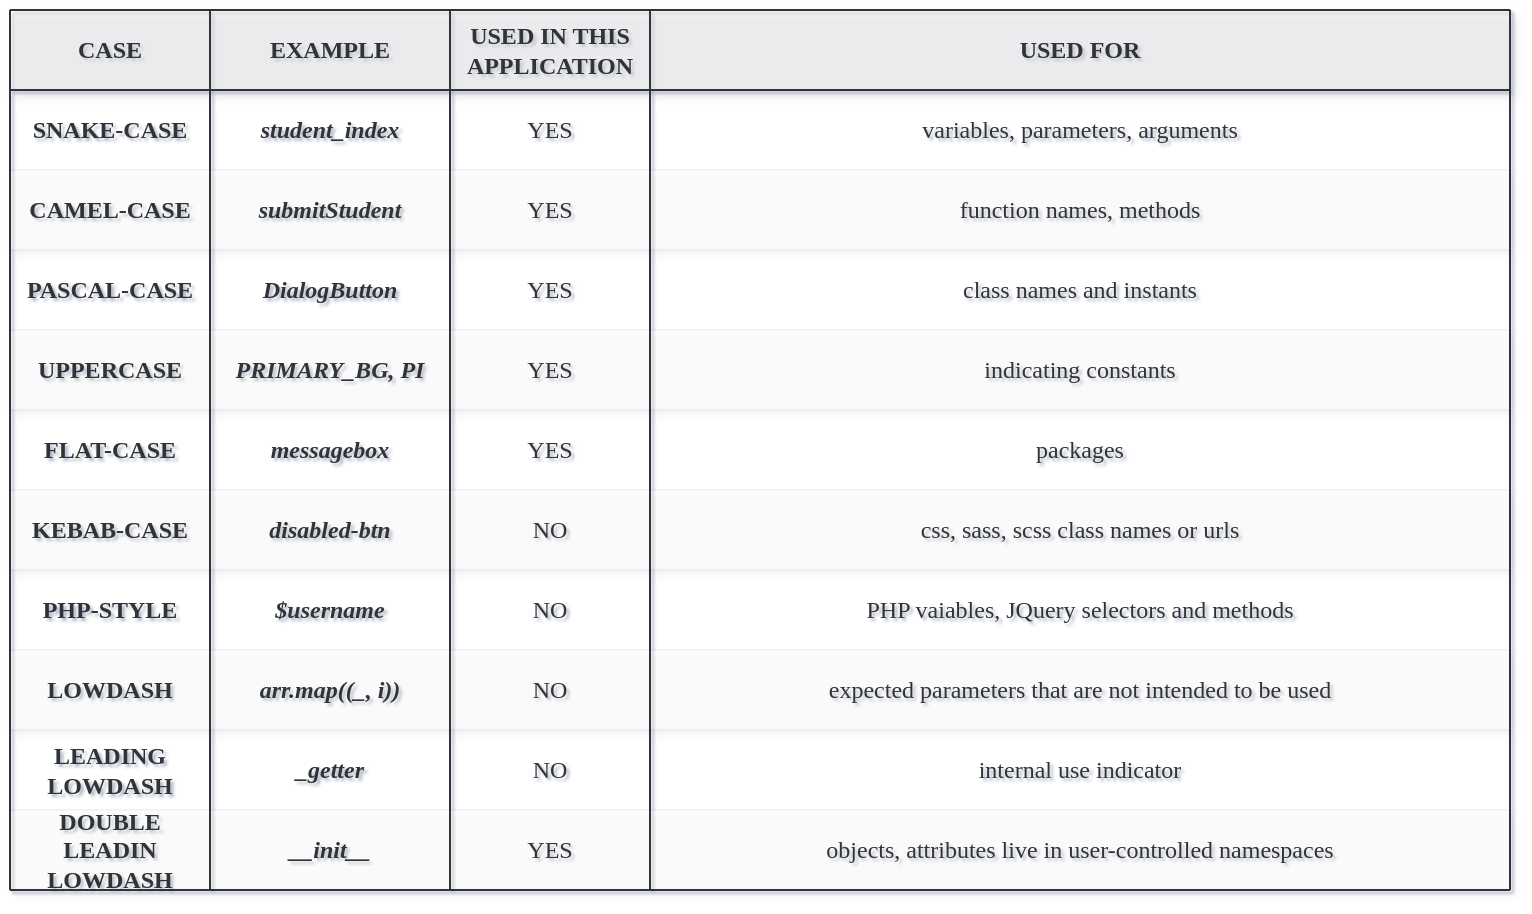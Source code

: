<mxfile version="13.9.9" type="device"><diagram id="mLUWUC8vOBhlx_RwfG2F" name="Page-1"><mxGraphModel dx="1072" dy="832" grid="1" gridSize="10" guides="1" tooltips="1" connect="1" arrows="1" fold="1" page="1" pageScale="1" pageWidth="827" pageHeight="1169" math="0" shadow="1"><root><mxCell id="0"/><mxCell id="1" parent="0"/><mxCell id="d1xWXan72fKN1z2Wx-6S-66" value="" style="rounded=0;whiteSpace=wrap;html=1;fontFamily=Lucida Console;strokeColor=#2F3537;opacity=5;fillColor=#FFFFFF;shadow=1;fontColor=#2F3537;" vertex="1" parent="1"><mxGeometry x="40" y="440" width="750" height="40" as="geometry"/></mxCell><mxCell id="d1xWXan72fKN1z2Wx-6S-65" value="" style="rounded=0;whiteSpace=wrap;html=1;fontFamily=Lucida Console;strokeColor=#2F3537;opacity=5;fillColor=#FFFFFF;shadow=1;fontColor=#2F3537;" vertex="1" parent="1"><mxGeometry x="40" y="360" width="750" height="40" as="geometry"/></mxCell><mxCell id="d1xWXan72fKN1z2Wx-6S-64" value="" style="rounded=0;whiteSpace=wrap;html=1;fontFamily=Lucida Console;strokeColor=#2F3537;opacity=5;fillColor=#FFFFFF;shadow=1;fontColor=#2F3537;" vertex="1" parent="1"><mxGeometry x="40" y="280" width="750" height="40" as="geometry"/></mxCell><mxCell id="d1xWXan72fKN1z2Wx-6S-63" value="" style="rounded=0;whiteSpace=wrap;html=1;fontFamily=Lucida Console;strokeColor=#2F3537;opacity=5;fillColor=#FFFFFF;shadow=1;fontColor=#2F3537;" vertex="1" parent="1"><mxGeometry x="40" y="200" width="750" height="40" as="geometry"/></mxCell><mxCell id="d1xWXan72fKN1z2Wx-6S-62" value="" style="rounded=0;whiteSpace=wrap;html=1;fontFamily=Lucida Console;strokeColor=#2F3537;opacity=5;fillColor=#FFFFFF;shadow=1;fontColor=#2F3537;" vertex="1" parent="1"><mxGeometry x="40" y="120" width="750" height="40" as="geometry"/></mxCell><mxCell id="d1xWXan72fKN1z2Wx-6S-61" value="" style="rounded=0;whiteSpace=wrap;html=1;fontFamily=Lucida Console;strokeColor=#2F3537;opacity=20;fillColor=#FFFFFF;shadow=1;fontColor=#2F3537;" vertex="1" parent="1"><mxGeometry x="40" y="40" width="750" height="40" as="geometry"/></mxCell><mxCell id="d1xWXan72fKN1z2Wx-6S-1" value="" style="endArrow=none;html=1;strokeColor=#2F3537;" edge="1" parent="1"><mxGeometry width="50" height="50" relative="1" as="geometry"><mxPoint x="40" y="40" as="sourcePoint"/><mxPoint x="790" y="40" as="targetPoint"/></mxGeometry></mxCell><mxCell id="d1xWXan72fKN1z2Wx-6S-3" value="" style="endArrow=none;html=1;strokeColor=#2F3537;" edge="1" parent="1"><mxGeometry width="50" height="50" relative="1" as="geometry"><mxPoint x="40" y="40" as="sourcePoint"/><mxPoint x="40" y="480" as="targetPoint"/></mxGeometry></mxCell><mxCell id="d1xWXan72fKN1z2Wx-6S-4" value="" style="endArrow=none;html=1;strokeColor=#2F3537;" edge="1" parent="1"><mxGeometry width="50" height="50" relative="1" as="geometry"><mxPoint x="140" y="40" as="sourcePoint"/><mxPoint x="140" y="480" as="targetPoint"/></mxGeometry></mxCell><mxCell id="d1xWXan72fKN1z2Wx-6S-5" value="" style="endArrow=none;html=1;strokeColor=#2F3537;entryX=0;entryY=1;entryDx=0;entryDy=0;" edge="1" parent="1" target="d1xWXan72fKN1z2Wx-6S-58"><mxGeometry width="50" height="50" relative="1" as="geometry"><mxPoint x="260" y="40" as="sourcePoint"/><mxPoint x="260" y="430" as="targetPoint"/></mxGeometry></mxCell><mxCell id="d1xWXan72fKN1z2Wx-6S-6" value="" style="endArrow=none;html=1;strokeColor=#2F3537;" edge="1" parent="1"><mxGeometry width="50" height="50" relative="1" as="geometry"><mxPoint x="790" y="40" as="sourcePoint"/><mxPoint x="790" y="480" as="targetPoint"/></mxGeometry></mxCell><mxCell id="d1xWXan72fKN1z2Wx-6S-7" value="" style="endArrow=none;html=1;strokeColor=#2F3537;" edge="1" parent="1"><mxGeometry width="50" height="50" relative="1" as="geometry"><mxPoint x="40" y="80" as="sourcePoint"/><mxPoint x="790" y="80" as="targetPoint"/></mxGeometry></mxCell><mxCell id="d1xWXan72fKN1z2Wx-6S-11" value="&lt;b&gt;CASE&lt;/b&gt;" style="text;html=1;strokeColor=none;fillColor=none;align=center;verticalAlign=middle;whiteSpace=wrap;rounded=0;fontFamily=Fira Code;fontSource=https%3A%2F%2Ffonts.googleapis.com%2Fcss2%3Ffamily%3DFira%2BCode%3Awght%40300%26display%3Dswap';fontColor=#2F3537;" vertex="1" parent="1"><mxGeometry x="40" y="50" width="100" height="20" as="geometry"/></mxCell><mxCell id="d1xWXan72fKN1z2Wx-6S-12" value="&lt;b&gt;EXAMPLE&lt;/b&gt;" style="text;html=1;strokeColor=none;fillColor=none;align=center;verticalAlign=middle;whiteSpace=wrap;rounded=0;fontFamily=Fira Code;fontSource=https%3A%2F%2Ffonts.googleapis.com%2Fcss2%3Ffamily%3DFira%2BCode%3Awght%40300%26display%3Dswap';fontColor=#2F3537;" vertex="1" parent="1"><mxGeometry x="140" y="50" width="120" height="20" as="geometry"/></mxCell><mxCell id="d1xWXan72fKN1z2Wx-6S-14" value="" style="endArrow=none;html=1;strokeColor=#2F3537;entryX=1;entryY=1;entryDx=0;entryDy=0;" edge="1" parent="1" target="d1xWXan72fKN1z2Wx-6S-58"><mxGeometry width="50" height="50" relative="1" as="geometry"><mxPoint x="360" y="40" as="sourcePoint"/><mxPoint x="360" y="430" as="targetPoint"/></mxGeometry></mxCell><mxCell id="d1xWXan72fKN1z2Wx-6S-16" value="&lt;b&gt;USED IN THIS APPLICATION&lt;/b&gt;" style="text;html=1;strokeColor=none;fillColor=none;align=center;verticalAlign=middle;whiteSpace=wrap;rounded=0;fontFamily=Fira Code;fontSource=https%3A%2F%2Ffonts.googleapis.com%2Fcss2%3Ffamily%3DFira%2BCode%3Awght%40300%26display%3Dswap';fontColor=#2F3537;" vertex="1" parent="1"><mxGeometry x="260" y="40" width="100" height="40" as="geometry"/></mxCell><mxCell id="d1xWXan72fKN1z2Wx-6S-17" value="&lt;b&gt;USED FOR&lt;/b&gt;" style="text;html=1;strokeColor=none;fillColor=none;align=center;verticalAlign=middle;whiteSpace=wrap;rounded=0;fontFamily=Fira Code;fontSource=https%3A%2F%2Ffonts.googleapis.com%2Fcss2%3Ffamily%3DFira%2BCode%3Awght%40300%26display%3Dswap';fontColor=#2F3537;" vertex="1" parent="1"><mxGeometry x="360" y="50" width="430" height="20" as="geometry"/></mxCell><mxCell id="d1xWXan72fKN1z2Wx-6S-18" value="&lt;b&gt;SNAKE-CASE&lt;/b&gt;" style="text;html=1;strokeColor=none;fillColor=none;align=center;verticalAlign=middle;whiteSpace=wrap;rounded=0;fontFamily=Fira Code;fontSource=https%3A%2F%2Ffonts.googleapis.com%2Fcss2%3Ffamily%3DFira%2BCode%3Awght%40300%26display%3Dswap';fontColor=#2F3537;" vertex="1" parent="1"><mxGeometry x="40" y="90" width="100" height="20" as="geometry"/></mxCell><mxCell id="d1xWXan72fKN1z2Wx-6S-19" value="&lt;span&gt;&lt;i&gt;&lt;b&gt;student_index&lt;/b&gt;&lt;/i&gt;&lt;/span&gt;" style="text;html=1;strokeColor=none;fillColor=none;align=center;verticalAlign=middle;whiteSpace=wrap;rounded=0;fontFamily=Fira Code;fontSource=https%3A%2F%2Ffonts.googleapis.com%2Fcss2%3Ffamily%3DFira%2BCode%3Awght%40300%26display%3Dswap';fontColor=#2F3537;fontStyle=0" vertex="1" parent="1"><mxGeometry x="140" y="90" width="120" height="20" as="geometry"/></mxCell><mxCell id="d1xWXan72fKN1z2Wx-6S-21" value="&lt;span&gt;YES&lt;/span&gt;" style="text;html=1;strokeColor=none;fillColor=none;align=center;verticalAlign=middle;whiteSpace=wrap;rounded=0;fontFamily=Fira Code;fontSource=https%3A%2F%2Ffonts.googleapis.com%2Fcss2%3Ffamily%3DFira%2BCode%3Awght%40300%26display%3Dswap';fontColor=#2F3537;fontStyle=0" vertex="1" parent="1"><mxGeometry x="260" y="80" width="100" height="40" as="geometry"/></mxCell><mxCell id="d1xWXan72fKN1z2Wx-6S-22" value="variables, parameters, arguments" style="text;html=1;strokeColor=none;fillColor=none;align=center;verticalAlign=middle;whiteSpace=wrap;rounded=0;fontFamily=Fira Code;fontSource=https%3A%2F%2Ffonts.googleapis.com%2Fcss2%3Ffamily%3DFira%2BCode%3Awght%40300%26display%3Dswap';fontColor=#2F3537;" vertex="1" parent="1"><mxGeometry x="360" y="90" width="430" height="20" as="geometry"/></mxCell><mxCell id="d1xWXan72fKN1z2Wx-6S-23" value="&lt;b&gt;CAMEL-CASE&lt;/b&gt;" style="text;html=1;strokeColor=none;fillColor=none;align=center;verticalAlign=middle;whiteSpace=wrap;rounded=0;fontFamily=Fira Code;fontSource=https%3A%2F%2Ffonts.googleapis.com%2Fcss2%3Ffamily%3DFira%2BCode%3Awght%40300%26display%3Dswap';fontColor=#2F3537;" vertex="1" parent="1"><mxGeometry x="40" y="130" width="100" height="20" as="geometry"/></mxCell><mxCell id="d1xWXan72fKN1z2Wx-6S-24" value="&lt;i&gt;submitStudent&lt;/i&gt;" style="text;html=1;strokeColor=none;fillColor=none;align=center;verticalAlign=middle;whiteSpace=wrap;rounded=0;fontFamily=Fira Code;fontSource=https%3A%2F%2Ffonts.googleapis.com%2Fcss2%3Ffamily%3DFira%2BCode%3Awght%40300%26display%3Dswap';fontColor=#2F3537;fontStyle=1" vertex="1" parent="1"><mxGeometry x="140" y="130" width="120" height="20" as="geometry"/></mxCell><mxCell id="d1xWXan72fKN1z2Wx-6S-25" value="&lt;span&gt;YES&lt;/span&gt;" style="text;html=1;strokeColor=none;fillColor=none;align=center;verticalAlign=middle;whiteSpace=wrap;rounded=0;fontFamily=Fira Code;fontSource=https%3A%2F%2Ffonts.googleapis.com%2Fcss2%3Ffamily%3DFira%2BCode%3Awght%40300%26display%3Dswap';fontColor=#2F3537;fontStyle=0" vertex="1" parent="1"><mxGeometry x="260" y="120" width="100" height="40" as="geometry"/></mxCell><mxCell id="d1xWXan72fKN1z2Wx-6S-26" value="function names, methods" style="text;html=1;strokeColor=none;fillColor=none;align=center;verticalAlign=middle;whiteSpace=wrap;rounded=0;fontFamily=Fira Code;fontSource=https%3A%2F%2Ffonts.googleapis.com%2Fcss2%3Ffamily%3DFira%2BCode%3Awght%40300%26display%3Dswap';fontColor=#2F3537;" vertex="1" parent="1"><mxGeometry x="360" y="130" width="430" height="20" as="geometry"/></mxCell><mxCell id="d1xWXan72fKN1z2Wx-6S-27" value="&lt;b&gt;PASCAL-CASE&lt;/b&gt;" style="text;html=1;strokeColor=none;fillColor=none;align=center;verticalAlign=middle;whiteSpace=wrap;rounded=0;fontFamily=Fira Code;fontSource=https%3A%2F%2Ffonts.googleapis.com%2Fcss2%3Ffamily%3DFira%2BCode%3Awght%40300%26display%3Dswap';fontColor=#2F3537;" vertex="1" parent="1"><mxGeometry x="40" y="170" width="100" height="20" as="geometry"/></mxCell><mxCell id="d1xWXan72fKN1z2Wx-6S-28" value="&lt;i&gt;DialogButton&lt;/i&gt;" style="text;html=1;strokeColor=none;fillColor=none;align=center;verticalAlign=middle;whiteSpace=wrap;rounded=0;fontFamily=Fira Code;fontSource=https%3A%2F%2Ffonts.googleapis.com%2Fcss2%3Ffamily%3DFira%2BCode%3Awght%40300%26display%3Dswap';fontColor=#2F3537;fontStyle=1" vertex="1" parent="1"><mxGeometry x="140" y="170" width="120" height="20" as="geometry"/></mxCell><mxCell id="d1xWXan72fKN1z2Wx-6S-29" value="&lt;span&gt;YES&lt;/span&gt;" style="text;html=1;strokeColor=none;fillColor=none;align=center;verticalAlign=middle;whiteSpace=wrap;rounded=0;fontFamily=Fira Code;fontSource=https%3A%2F%2Ffonts.googleapis.com%2Fcss2%3Ffamily%3DFira%2BCode%3Awght%40300%26display%3Dswap';fontColor=#2F3537;fontStyle=0" vertex="1" parent="1"><mxGeometry x="260" y="160" width="100" height="40" as="geometry"/></mxCell><mxCell id="d1xWXan72fKN1z2Wx-6S-30" value="class names and instants" style="text;html=1;strokeColor=none;fillColor=none;align=center;verticalAlign=middle;whiteSpace=wrap;rounded=0;fontFamily=Fira Code;fontSource=https%3A%2F%2Ffonts.googleapis.com%2Fcss2%3Ffamily%3DFira%2BCode%3Awght%40300%26display%3Dswap';fontColor=#2F3537;" vertex="1" parent="1"><mxGeometry x="360" y="170" width="430" height="20" as="geometry"/></mxCell><mxCell id="d1xWXan72fKN1z2Wx-6S-32" value="&lt;b&gt;UPPERCASE&lt;/b&gt;" style="text;html=1;strokeColor=none;fillColor=none;align=center;verticalAlign=middle;whiteSpace=wrap;rounded=0;fontFamily=Fira Code;fontSource=https%3A%2F%2Ffonts.googleapis.com%2Fcss2%3Ffamily%3DFira%2BCode%3Awght%40300%26display%3Dswap';fontColor=#2F3537;" vertex="1" parent="1"><mxGeometry x="40" y="210" width="100" height="20" as="geometry"/></mxCell><mxCell id="d1xWXan72fKN1z2Wx-6S-33" value="&lt;i&gt;PRIMARY_BG, PI&lt;/i&gt;" style="text;html=1;strokeColor=none;fillColor=none;align=center;verticalAlign=middle;whiteSpace=wrap;rounded=0;fontFamily=Fira Code;fontSource=https%3A%2F%2Ffonts.googleapis.com%2Fcss2%3Ffamily%3DFira%2BCode%3Awght%40300%26display%3Dswap';fontColor=#2F3537;fontStyle=1" vertex="1" parent="1"><mxGeometry x="140" y="210" width="120" height="20" as="geometry"/></mxCell><mxCell id="d1xWXan72fKN1z2Wx-6S-34" value="&lt;span&gt;YES&lt;/span&gt;" style="text;html=1;strokeColor=none;fillColor=none;align=center;verticalAlign=middle;whiteSpace=wrap;rounded=0;fontFamily=Fira Code;fontSource=https%3A%2F%2Ffonts.googleapis.com%2Fcss2%3Ffamily%3DFira%2BCode%3Awght%40300%26display%3Dswap';fontColor=#2F3537;fontStyle=0" vertex="1" parent="1"><mxGeometry x="260" y="200" width="100" height="40" as="geometry"/></mxCell><mxCell id="d1xWXan72fKN1z2Wx-6S-35" value="indicating constants" style="text;html=1;strokeColor=none;fillColor=none;align=center;verticalAlign=middle;whiteSpace=wrap;rounded=0;fontFamily=Fira Code;fontSource=https%3A%2F%2Ffonts.googleapis.com%2Fcss2%3Ffamily%3DFira%2BCode%3Awght%40300%26display%3Dswap';fontColor=#2F3537;" vertex="1" parent="1"><mxGeometry x="360" y="210" width="430" height="20" as="geometry"/></mxCell><mxCell id="d1xWXan72fKN1z2Wx-6S-36" value="&lt;b&gt;KEBAB-CASE&lt;/b&gt;" style="text;html=1;strokeColor=none;fillColor=none;align=center;verticalAlign=middle;whiteSpace=wrap;rounded=0;fontFamily=Fira Code;fontSource=https%3A%2F%2Ffonts.googleapis.com%2Fcss2%3Ffamily%3DFira%2BCode%3Awght%40300%26display%3Dswap';fontColor=#2F3537;" vertex="1" parent="1"><mxGeometry x="40" y="290" width="100" height="20" as="geometry"/></mxCell><mxCell id="d1xWXan72fKN1z2Wx-6S-37" value="&lt;i&gt;disabled-btn&lt;/i&gt;" style="text;html=1;strokeColor=none;fillColor=none;align=center;verticalAlign=middle;whiteSpace=wrap;rounded=0;fontFamily=Fira Code;fontSource=https%3A%2F%2Ffonts.googleapis.com%2Fcss2%3Ffamily%3DFira%2BCode%3Awght%40300%26display%3Dswap';fontColor=#2F3537;fontStyle=1" vertex="1" parent="1"><mxGeometry x="140" y="290" width="120" height="20" as="geometry"/></mxCell><mxCell id="d1xWXan72fKN1z2Wx-6S-38" value="NO" style="text;html=1;strokeColor=none;fillColor=none;align=center;verticalAlign=middle;whiteSpace=wrap;rounded=0;fontFamily=Fira Code;fontSource=https%3A%2F%2Ffonts.googleapis.com%2Fcss2%3Ffamily%3DFira%2BCode%3Awght%40300%26display%3Dswap';fontColor=#2F3537;fontStyle=0" vertex="1" parent="1"><mxGeometry x="260" y="320" width="100" height="40" as="geometry"/></mxCell><mxCell id="d1xWXan72fKN1z2Wx-6S-39" value="css, sass, scss class names or urls" style="text;html=1;strokeColor=none;fillColor=none;align=center;verticalAlign=middle;whiteSpace=wrap;rounded=0;fontFamily=Fira Code;fontSource=https%3A%2F%2Ffonts.googleapis.com%2Fcss2%3Ffamily%3DFira%2BCode%3Awght%40300%26display%3Dswap';fontColor=#2F3537;" vertex="1" parent="1"><mxGeometry x="360" y="290" width="430" height="20" as="geometry"/></mxCell><mxCell id="d1xWXan72fKN1z2Wx-6S-40" value="&lt;b&gt;FLAT-CASE&lt;/b&gt;" style="text;html=1;strokeColor=none;fillColor=none;align=center;verticalAlign=middle;whiteSpace=wrap;rounded=0;fontFamily=Fira Code;fontSource=https%3A%2F%2Ffonts.googleapis.com%2Fcss2%3Ffamily%3DFira%2BCode%3Awght%40300%26display%3Dswap';fontColor=#2F3537;" vertex="1" parent="1"><mxGeometry x="40" y="250" width="100" height="20" as="geometry"/></mxCell><mxCell id="d1xWXan72fKN1z2Wx-6S-41" value="&lt;i&gt;messagebox&lt;/i&gt;" style="text;html=1;strokeColor=none;fillColor=none;align=center;verticalAlign=middle;whiteSpace=wrap;rounded=0;fontFamily=Fira Code;fontSource=https%3A%2F%2Ffonts.googleapis.com%2Fcss2%3Ffamily%3DFira%2BCode%3Awght%40300%26display%3Dswap';fontColor=#2F3537;fontStyle=1" vertex="1" parent="1"><mxGeometry x="140" y="250" width="120" height="20" as="geometry"/></mxCell><mxCell id="d1xWXan72fKN1z2Wx-6S-42" value="&lt;span&gt;YES&lt;/span&gt;" style="text;html=1;strokeColor=none;fillColor=none;align=center;verticalAlign=middle;whiteSpace=wrap;rounded=0;fontFamily=Fira Code;fontSource=https%3A%2F%2Ffonts.googleapis.com%2Fcss2%3Ffamily%3DFira%2BCode%3Awght%40300%26display%3Dswap';fontColor=#2F3537;fontStyle=0" vertex="1" parent="1"><mxGeometry x="260" y="240" width="100" height="40" as="geometry"/></mxCell><mxCell id="d1xWXan72fKN1z2Wx-6S-43" value="packages" style="text;html=1;strokeColor=none;fillColor=none;align=center;verticalAlign=middle;whiteSpace=wrap;rounded=0;fontFamily=Fira Code;fontSource=https%3A%2F%2Ffonts.googleapis.com%2Fcss2%3Ffamily%3DFira%2BCode%3Awght%40300%26display%3Dswap';fontColor=#2F3537;" vertex="1" parent="1"><mxGeometry x="360" y="250" width="430" height="20" as="geometry"/></mxCell><mxCell id="d1xWXan72fKN1z2Wx-6S-44" value="&lt;b&gt;PHP-STYLE&lt;/b&gt;" style="text;html=1;strokeColor=none;fillColor=none;align=center;verticalAlign=middle;whiteSpace=wrap;rounded=0;fontFamily=Fira Code;fontSource=https%3A%2F%2Ffonts.googleapis.com%2Fcss2%3Ffamily%3DFira%2BCode%3Awght%40300%26display%3Dswap';fontColor=#2F3537;" vertex="1" parent="1"><mxGeometry x="40" y="330" width="100" height="20" as="geometry"/></mxCell><mxCell id="d1xWXan72fKN1z2Wx-6S-45" value="&lt;i&gt;$username&lt;/i&gt;" style="text;html=1;strokeColor=none;fillColor=none;align=center;verticalAlign=middle;whiteSpace=wrap;rounded=0;fontFamily=Fira Code;fontSource=https%3A%2F%2Ffonts.googleapis.com%2Fcss2%3Ffamily%3DFira%2BCode%3Awght%40300%26display%3Dswap';fontColor=#2F3537;fontStyle=1" vertex="1" parent="1"><mxGeometry x="140" y="330" width="120" height="20" as="geometry"/></mxCell><mxCell id="d1xWXan72fKN1z2Wx-6S-46" value="NO" style="text;html=1;strokeColor=none;fillColor=none;align=center;verticalAlign=middle;whiteSpace=wrap;rounded=0;fontFamily=Fira Code;fontSource=https%3A%2F%2Ffonts.googleapis.com%2Fcss2%3Ffamily%3DFira%2BCode%3Awght%40300%26display%3Dswap';fontColor=#2F3537;fontStyle=0" vertex="1" parent="1"><mxGeometry x="260" y="280" width="100" height="40" as="geometry"/></mxCell><mxCell id="d1xWXan72fKN1z2Wx-6S-47" value="PHP vaiables, JQuery selectors and methods" style="text;html=1;strokeColor=none;fillColor=none;align=center;verticalAlign=middle;whiteSpace=wrap;rounded=0;fontFamily=Fira Code;fontSource=https%3A%2F%2Ffonts.googleapis.com%2Fcss2%3Ffamily%3DFira%2BCode%3Awght%40300%26display%3Dswap';fontColor=#2F3537;" vertex="1" parent="1"><mxGeometry x="360" y="330" width="430" height="20" as="geometry"/></mxCell><mxCell id="d1xWXan72fKN1z2Wx-6S-48" value="&lt;b&gt;LOWDASH&lt;/b&gt;" style="text;html=1;strokeColor=none;fillColor=none;align=center;verticalAlign=middle;whiteSpace=wrap;rounded=0;fontFamily=Fira Code;fontSource=https%3A%2F%2Ffonts.googleapis.com%2Fcss2%3Ffamily%3DFira%2BCode%3Awght%40300%26display%3Dswap';fontColor=#2F3537;" vertex="1" parent="1"><mxGeometry x="40" y="370" width="100" height="20" as="geometry"/></mxCell><mxCell id="d1xWXan72fKN1z2Wx-6S-49" value="&lt;i&gt;arr.map((_, i))&lt;/i&gt;" style="text;html=1;strokeColor=none;fillColor=none;align=center;verticalAlign=middle;whiteSpace=wrap;rounded=0;fontFamily=Fira Code;fontSource=https%3A%2F%2Ffonts.googleapis.com%2Fcss2%3Ffamily%3DFira%2BCode%3Awght%40300%26display%3Dswap';fontColor=#2F3537;fontStyle=1" vertex="1" parent="1"><mxGeometry x="140" y="370" width="120" height="20" as="geometry"/></mxCell><mxCell id="d1xWXan72fKN1z2Wx-6S-50" value="NO" style="text;html=1;strokeColor=none;fillColor=none;align=center;verticalAlign=middle;whiteSpace=wrap;rounded=0;fontFamily=Fira Code;fontSource=https%3A%2F%2Ffonts.googleapis.com%2Fcss2%3Ffamily%3DFira%2BCode%3Awght%40300%26display%3Dswap';fontColor=#2F3537;fontStyle=0" vertex="1" parent="1"><mxGeometry x="260" y="360" width="100" height="40" as="geometry"/></mxCell><mxCell id="d1xWXan72fKN1z2Wx-6S-51" value="expected parameters that are not intended to be used" style="text;html=1;strokeColor=none;fillColor=none;align=center;verticalAlign=middle;whiteSpace=wrap;rounded=0;fontFamily=Fira Code;fontSource=https%3A%2F%2Ffonts.googleapis.com%2Fcss2%3Ffamily%3DFira%2BCode%3Awght%40300%26display%3Dswap';fontColor=#2F3537;" vertex="1" parent="1"><mxGeometry x="360" y="370" width="430" height="20" as="geometry"/></mxCell><mxCell id="d1xWXan72fKN1z2Wx-6S-52" value="&lt;b&gt;LEADING LOWDASH&lt;/b&gt;" style="text;html=1;strokeColor=none;fillColor=none;align=center;verticalAlign=middle;whiteSpace=wrap;rounded=0;fontFamily=Fira Code;fontSource=https%3A%2F%2Ffonts.googleapis.com%2Fcss2%3Ffamily%3DFira%2BCode%3Awght%40300%26display%3Dswap';fontColor=#2F3537;" vertex="1" parent="1"><mxGeometry x="40" y="410" width="100" height="20" as="geometry"/></mxCell><mxCell id="d1xWXan72fKN1z2Wx-6S-53" value="&lt;i&gt;_getter&lt;/i&gt;" style="text;html=1;strokeColor=none;fillColor=none;align=center;verticalAlign=middle;whiteSpace=wrap;rounded=0;fontFamily=Fira Code;fontSource=https%3A%2F%2Ffonts.googleapis.com%2Fcss2%3Ffamily%3DFira%2BCode%3Awght%40300%26display%3Dswap';fontColor=#2F3537;fontStyle=1" vertex="1" parent="1"><mxGeometry x="140" y="410" width="120" height="20" as="geometry"/></mxCell><mxCell id="d1xWXan72fKN1z2Wx-6S-54" value="NO" style="text;html=1;strokeColor=none;fillColor=none;align=center;verticalAlign=middle;whiteSpace=wrap;rounded=0;fontFamily=Fira Code;fontSource=https%3A%2F%2Ffonts.googleapis.com%2Fcss2%3Ffamily%3DFira%2BCode%3Awght%40300%26display%3Dswap';fontColor=#2F3537;fontStyle=0" vertex="1" parent="1"><mxGeometry x="260" y="400" width="100" height="40" as="geometry"/></mxCell><mxCell id="d1xWXan72fKN1z2Wx-6S-55" value="internal use indicator" style="text;html=1;strokeColor=none;fillColor=none;align=center;verticalAlign=middle;whiteSpace=wrap;rounded=0;fontFamily=Fira Code;fontSource=https%3A%2F%2Ffonts.googleapis.com%2Fcss2%3Ffamily%3DFira%2BCode%3Awght%40300%26display%3Dswap';fontColor=#2F3537;" vertex="1" parent="1"><mxGeometry x="360" y="410" width="430" height="20" as="geometry"/></mxCell><mxCell id="d1xWXan72fKN1z2Wx-6S-56" value="&lt;b&gt;DOUBLE LEADIN LOWDASH&lt;/b&gt;" style="text;html=1;strokeColor=none;fillColor=none;align=center;verticalAlign=middle;whiteSpace=wrap;rounded=0;fontFamily=Fira Code;fontSource=https%3A%2F%2Ffonts.googleapis.com%2Fcss2%3Ffamily%3DFira%2BCode%3Awght%40300%26display%3Dswap';fontColor=#2F3537;" vertex="1" parent="1"><mxGeometry x="40" y="450" width="100" height="20" as="geometry"/></mxCell><mxCell id="d1xWXan72fKN1z2Wx-6S-57" value="&lt;i&gt;__init__&lt;/i&gt;" style="text;html=1;strokeColor=none;fillColor=none;align=center;verticalAlign=middle;whiteSpace=wrap;rounded=0;fontFamily=Fira Code;fontSource=https%3A%2F%2Ffonts.googleapis.com%2Fcss2%3Ffamily%3DFira%2BCode%3Awght%40300%26display%3Dswap';fontColor=#2F3537;fontStyle=1" vertex="1" parent="1"><mxGeometry x="140" y="450" width="120" height="20" as="geometry"/></mxCell><mxCell id="d1xWXan72fKN1z2Wx-6S-58" value="YES" style="text;html=1;strokeColor=none;fillColor=none;align=center;verticalAlign=middle;whiteSpace=wrap;rounded=0;fontFamily=Fira Code;fontSource=https%3A%2F%2Ffonts.googleapis.com%2Fcss2%3Ffamily%3DFira%2BCode%3Awght%40300%26display%3Dswap';fontColor=#2F3537;fontStyle=0" vertex="1" parent="1"><mxGeometry x="260" y="440" width="100" height="40" as="geometry"/></mxCell><mxCell id="d1xWXan72fKN1z2Wx-6S-59" value="objects, attributes live in user-controlled namespaces" style="text;html=1;strokeColor=none;fillColor=none;align=center;verticalAlign=middle;whiteSpace=wrap;rounded=0;fontFamily=Fira Code;fontSource=https%3A%2F%2Ffonts.googleapis.com%2Fcss2%3Ffamily%3DFira%2BCode%3Awght%40300%26display%3Dswap';fontColor=#2F3537;" vertex="1" parent="1"><mxGeometry x="360" y="450" width="430" height="20" as="geometry"/></mxCell><mxCell id="d1xWXan72fKN1z2Wx-6S-60" value="" style="endArrow=none;html=1;strokeColor=#2F3537;" edge="1" parent="1"><mxGeometry width="50" height="50" relative="1" as="geometry"><mxPoint x="40" y="480" as="sourcePoint"/><mxPoint x="790" y="480" as="targetPoint"/></mxGeometry></mxCell></root></mxGraphModel></diagram></mxfile>